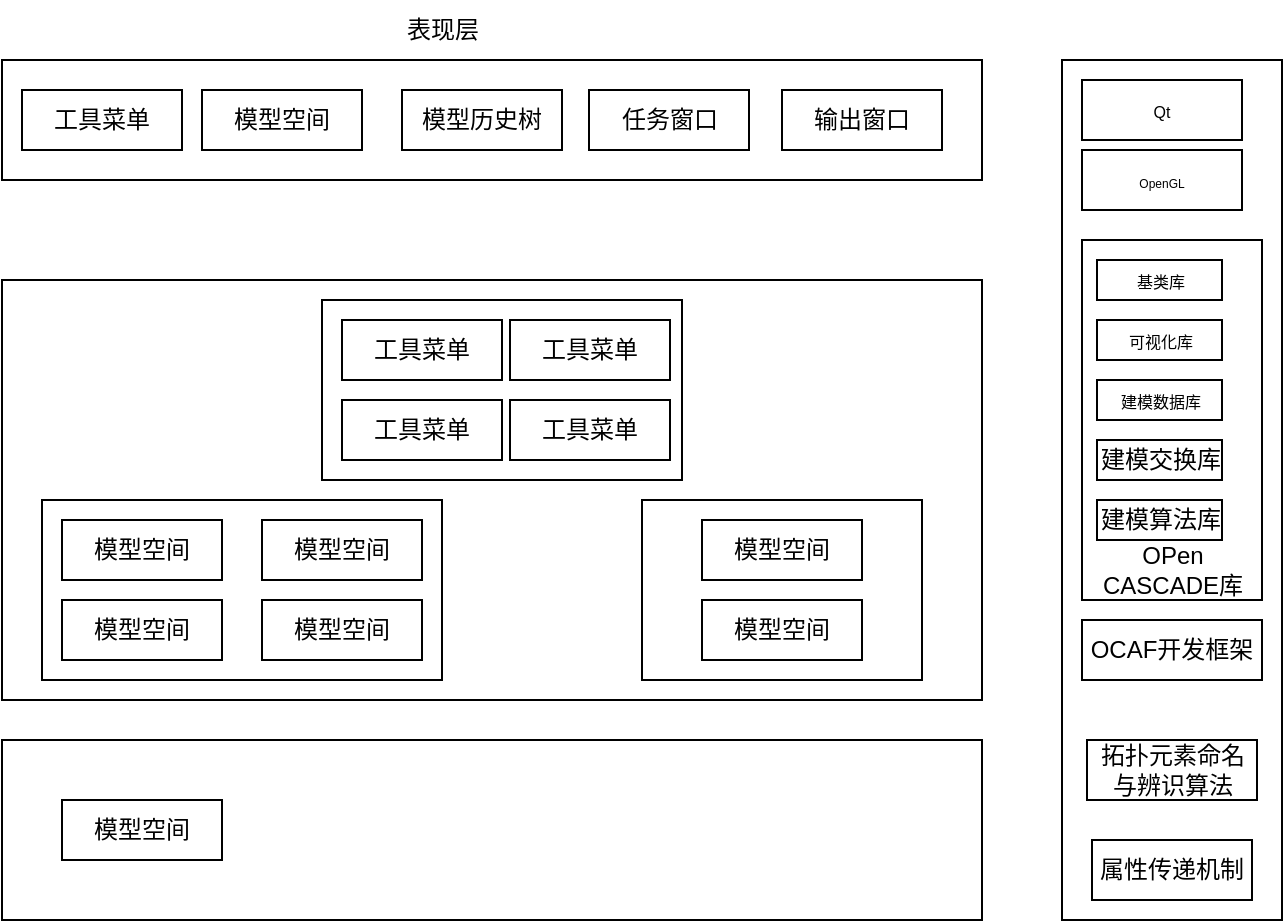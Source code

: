 <mxfile version="21.1.5" type="github">
  <diagram name="第 1 页" id="obXDIkw4ct05Dv1w8uGv">
    <mxGraphModel dx="902" dy="554" grid="1" gridSize="10" guides="1" tooltips="1" connect="1" arrows="1" fold="1" page="1" pageScale="1" pageWidth="827" pageHeight="1169" math="0" shadow="0">
      <root>
        <mxCell id="0" />
        <mxCell id="1" parent="0" />
        <mxCell id="hpdYj8IzXZtInwZiu81i-1" value="" style="rounded=0;whiteSpace=wrap;html=1;" vertex="1" parent="1">
          <mxGeometry x="120" y="100" width="490" height="60" as="geometry" />
        </mxCell>
        <mxCell id="hpdYj8IzXZtInwZiu81i-3" value="" style="rounded=0;whiteSpace=wrap;html=1;" vertex="1" parent="1">
          <mxGeometry x="120" y="210" width="490" height="210" as="geometry" />
        </mxCell>
        <mxCell id="hpdYj8IzXZtInwZiu81i-4" value="" style="rounded=0;whiteSpace=wrap;html=1;" vertex="1" parent="1">
          <mxGeometry x="120" y="440" width="490" height="90" as="geometry" />
        </mxCell>
        <mxCell id="hpdYj8IzXZtInwZiu81i-5" value="工具菜单" style="rounded=0;whiteSpace=wrap;html=1;" vertex="1" parent="1">
          <mxGeometry x="130" y="115" width="80" height="30" as="geometry" />
        </mxCell>
        <mxCell id="hpdYj8IzXZtInwZiu81i-6" value="模型空间" style="rounded=0;whiteSpace=wrap;html=1;" vertex="1" parent="1">
          <mxGeometry x="220" y="115" width="80" height="30" as="geometry" />
        </mxCell>
        <mxCell id="hpdYj8IzXZtInwZiu81i-7" value="模型历史树" style="rounded=0;whiteSpace=wrap;html=1;" vertex="1" parent="1">
          <mxGeometry x="320" y="115" width="80" height="30" as="geometry" />
        </mxCell>
        <mxCell id="hpdYj8IzXZtInwZiu81i-8" value="输出窗口" style="rounded=0;whiteSpace=wrap;html=1;" vertex="1" parent="1">
          <mxGeometry x="510" y="115" width="80" height="30" as="geometry" />
        </mxCell>
        <mxCell id="hpdYj8IzXZtInwZiu81i-9" value="任务窗口" style="rounded=0;whiteSpace=wrap;html=1;" vertex="1" parent="1">
          <mxGeometry x="413.5" y="115" width="80" height="30" as="geometry" />
        </mxCell>
        <mxCell id="hpdYj8IzXZtInwZiu81i-10" value="表现层" style="text;html=1;align=center;verticalAlign=middle;resizable=0;points=[];autosize=1;strokeColor=none;fillColor=none;" vertex="1" parent="1">
          <mxGeometry x="310" y="70" width="60" height="30" as="geometry" />
        </mxCell>
        <mxCell id="hpdYj8IzXZtInwZiu81i-11" value="" style="rounded=0;whiteSpace=wrap;html=1;" vertex="1" parent="1">
          <mxGeometry x="280" y="220" width="180" height="90" as="geometry" />
        </mxCell>
        <mxCell id="hpdYj8IzXZtInwZiu81i-12" value="工具菜单" style="rounded=0;whiteSpace=wrap;html=1;" vertex="1" parent="1">
          <mxGeometry x="290" y="230" width="80" height="30" as="geometry" />
        </mxCell>
        <mxCell id="hpdYj8IzXZtInwZiu81i-13" value="工具菜单" style="rounded=0;whiteSpace=wrap;html=1;" vertex="1" parent="1">
          <mxGeometry x="290" y="270" width="80" height="30" as="geometry" />
        </mxCell>
        <mxCell id="hpdYj8IzXZtInwZiu81i-14" value="工具菜单" style="rounded=0;whiteSpace=wrap;html=1;" vertex="1" parent="1">
          <mxGeometry x="374" y="230" width="80" height="30" as="geometry" />
        </mxCell>
        <mxCell id="hpdYj8IzXZtInwZiu81i-15" value="工具菜单" style="rounded=0;whiteSpace=wrap;html=1;" vertex="1" parent="1">
          <mxGeometry x="374" y="270" width="80" height="30" as="geometry" />
        </mxCell>
        <mxCell id="hpdYj8IzXZtInwZiu81i-16" value="" style="rounded=0;whiteSpace=wrap;html=1;" vertex="1" parent="1">
          <mxGeometry x="140" y="320" width="200" height="90" as="geometry" />
        </mxCell>
        <mxCell id="hpdYj8IzXZtInwZiu81i-18" value="" style="rounded=0;whiteSpace=wrap;html=1;" vertex="1" parent="1">
          <mxGeometry x="440" y="320" width="140" height="90" as="geometry" />
        </mxCell>
        <mxCell id="hpdYj8IzXZtInwZiu81i-19" value="模型空间" style="rounded=0;whiteSpace=wrap;html=1;" vertex="1" parent="1">
          <mxGeometry x="150" y="330" width="80" height="30" as="geometry" />
        </mxCell>
        <mxCell id="hpdYj8IzXZtInwZiu81i-20" value="模型空间" style="rounded=0;whiteSpace=wrap;html=1;" vertex="1" parent="1">
          <mxGeometry x="250" y="330" width="80" height="30" as="geometry" />
        </mxCell>
        <mxCell id="hpdYj8IzXZtInwZiu81i-21" value="模型空间" style="rounded=0;whiteSpace=wrap;html=1;" vertex="1" parent="1">
          <mxGeometry x="150" y="370" width="80" height="30" as="geometry" />
        </mxCell>
        <mxCell id="hpdYj8IzXZtInwZiu81i-22" value="模型空间" style="rounded=0;whiteSpace=wrap;html=1;" vertex="1" parent="1">
          <mxGeometry x="250" y="370" width="80" height="30" as="geometry" />
        </mxCell>
        <mxCell id="hpdYj8IzXZtInwZiu81i-23" value="模型空间" style="rounded=0;whiteSpace=wrap;html=1;" vertex="1" parent="1">
          <mxGeometry x="470" y="330" width="80" height="30" as="geometry" />
        </mxCell>
        <mxCell id="hpdYj8IzXZtInwZiu81i-24" value="模型空间" style="rounded=0;whiteSpace=wrap;html=1;" vertex="1" parent="1">
          <mxGeometry x="470" y="370" width="80" height="30" as="geometry" />
        </mxCell>
        <mxCell id="hpdYj8IzXZtInwZiu81i-26" value="模型空间" style="rounded=0;whiteSpace=wrap;html=1;" vertex="1" parent="1">
          <mxGeometry x="150" y="470" width="80" height="30" as="geometry" />
        </mxCell>
        <mxCell id="hpdYj8IzXZtInwZiu81i-27" value="" style="rounded=0;whiteSpace=wrap;html=1;" vertex="1" parent="1">
          <mxGeometry x="650" y="100" width="110" height="430" as="geometry" />
        </mxCell>
        <mxCell id="hpdYj8IzXZtInwZiu81i-28" value="&lt;font style=&quot;font-size: 8px;&quot;&gt;Qt&lt;/font&gt;" style="rounded=0;whiteSpace=wrap;html=1;" vertex="1" parent="1">
          <mxGeometry x="660" y="110" width="80" height="30" as="geometry" />
        </mxCell>
        <mxCell id="hpdYj8IzXZtInwZiu81i-29" value="&lt;font style=&quot;font-size: 6px;&quot;&gt;OpenGL&lt;/font&gt;" style="rounded=0;whiteSpace=wrap;html=1;" vertex="1" parent="1">
          <mxGeometry x="660" y="145" width="80" height="30" as="geometry" />
        </mxCell>
        <mxCell id="hpdYj8IzXZtInwZiu81i-30" value="" style="rounded=0;whiteSpace=wrap;html=1;" vertex="1" parent="1">
          <mxGeometry x="660" y="190" width="90" height="180" as="geometry" />
        </mxCell>
        <mxCell id="hpdYj8IzXZtInwZiu81i-31" value="&lt;font style=&quot;font-size: 8px;&quot;&gt;基类库&lt;/font&gt;" style="rounded=0;whiteSpace=wrap;html=1;" vertex="1" parent="1">
          <mxGeometry x="667.5" y="200" width="62.5" height="20" as="geometry" />
        </mxCell>
        <mxCell id="hpdYj8IzXZtInwZiu81i-33" value="&lt;font style=&quot;font-size: 8px;&quot;&gt;可视化库&lt;/font&gt;" style="rounded=0;whiteSpace=wrap;html=1;" vertex="1" parent="1">
          <mxGeometry x="667.5" y="230" width="62.5" height="20" as="geometry" />
        </mxCell>
        <mxCell id="hpdYj8IzXZtInwZiu81i-34" value="&lt;font style=&quot;font-size: 8px;&quot;&gt;建模数据库&lt;/font&gt;" style="rounded=0;whiteSpace=wrap;html=1;" vertex="1" parent="1">
          <mxGeometry x="667.5" y="260" width="62.5" height="20" as="geometry" />
        </mxCell>
        <mxCell id="hpdYj8IzXZtInwZiu81i-35" value="建模交换库" style="rounded=0;whiteSpace=wrap;html=1;" vertex="1" parent="1">
          <mxGeometry x="667.5" y="290" width="62.5" height="20" as="geometry" />
        </mxCell>
        <mxCell id="hpdYj8IzXZtInwZiu81i-36" value="建模算法库" style="rounded=0;whiteSpace=wrap;html=1;" vertex="1" parent="1">
          <mxGeometry x="667.5" y="320" width="62.5" height="20" as="geometry" />
        </mxCell>
        <mxCell id="hpdYj8IzXZtInwZiu81i-38" value="OCAF开发框架" style="rounded=0;whiteSpace=wrap;html=1;" vertex="1" parent="1">
          <mxGeometry x="660" y="380" width="90" height="30" as="geometry" />
        </mxCell>
        <mxCell id="hpdYj8IzXZtInwZiu81i-39" value="拓扑元素命名与辨识算法" style="rounded=0;whiteSpace=wrap;html=1;" vertex="1" parent="1">
          <mxGeometry x="662.5" y="440" width="85" height="30" as="geometry" />
        </mxCell>
        <mxCell id="hpdYj8IzXZtInwZiu81i-40" value="属性传递机制" style="rounded=0;whiteSpace=wrap;html=1;" vertex="1" parent="1">
          <mxGeometry x="665" y="490" width="80" height="30" as="geometry" />
        </mxCell>
        <mxCell id="hpdYj8IzXZtInwZiu81i-42" value="OPen&lt;br&gt;CASCADE库" style="text;html=1;strokeColor=none;fillColor=none;align=center;verticalAlign=middle;whiteSpace=wrap;rounded=0;" vertex="1" parent="1">
          <mxGeometry x="667.5" y="340" width="75" height="30" as="geometry" />
        </mxCell>
      </root>
    </mxGraphModel>
  </diagram>
</mxfile>

